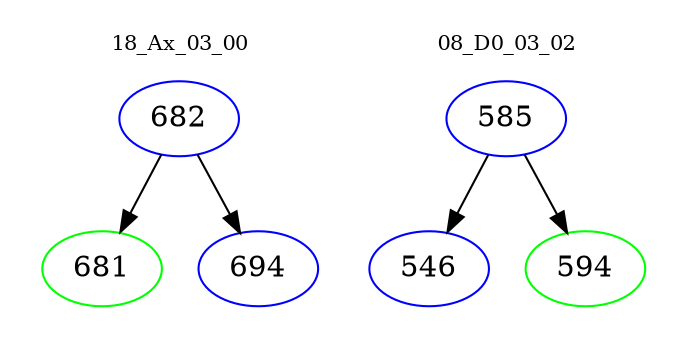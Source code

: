 digraph{
subgraph cluster_0 {
color = white
label = "18_Ax_03_00";
fontsize=10;
T0_682 [label="682", color="blue"]
T0_682 -> T0_681 [color="black"]
T0_681 [label="681", color="green"]
T0_682 -> T0_694 [color="black"]
T0_694 [label="694", color="blue"]
}
subgraph cluster_1 {
color = white
label = "08_D0_03_02";
fontsize=10;
T1_585 [label="585", color="blue"]
T1_585 -> T1_546 [color="black"]
T1_546 [label="546", color="blue"]
T1_585 -> T1_594 [color="black"]
T1_594 [label="594", color="green"]
}
}
